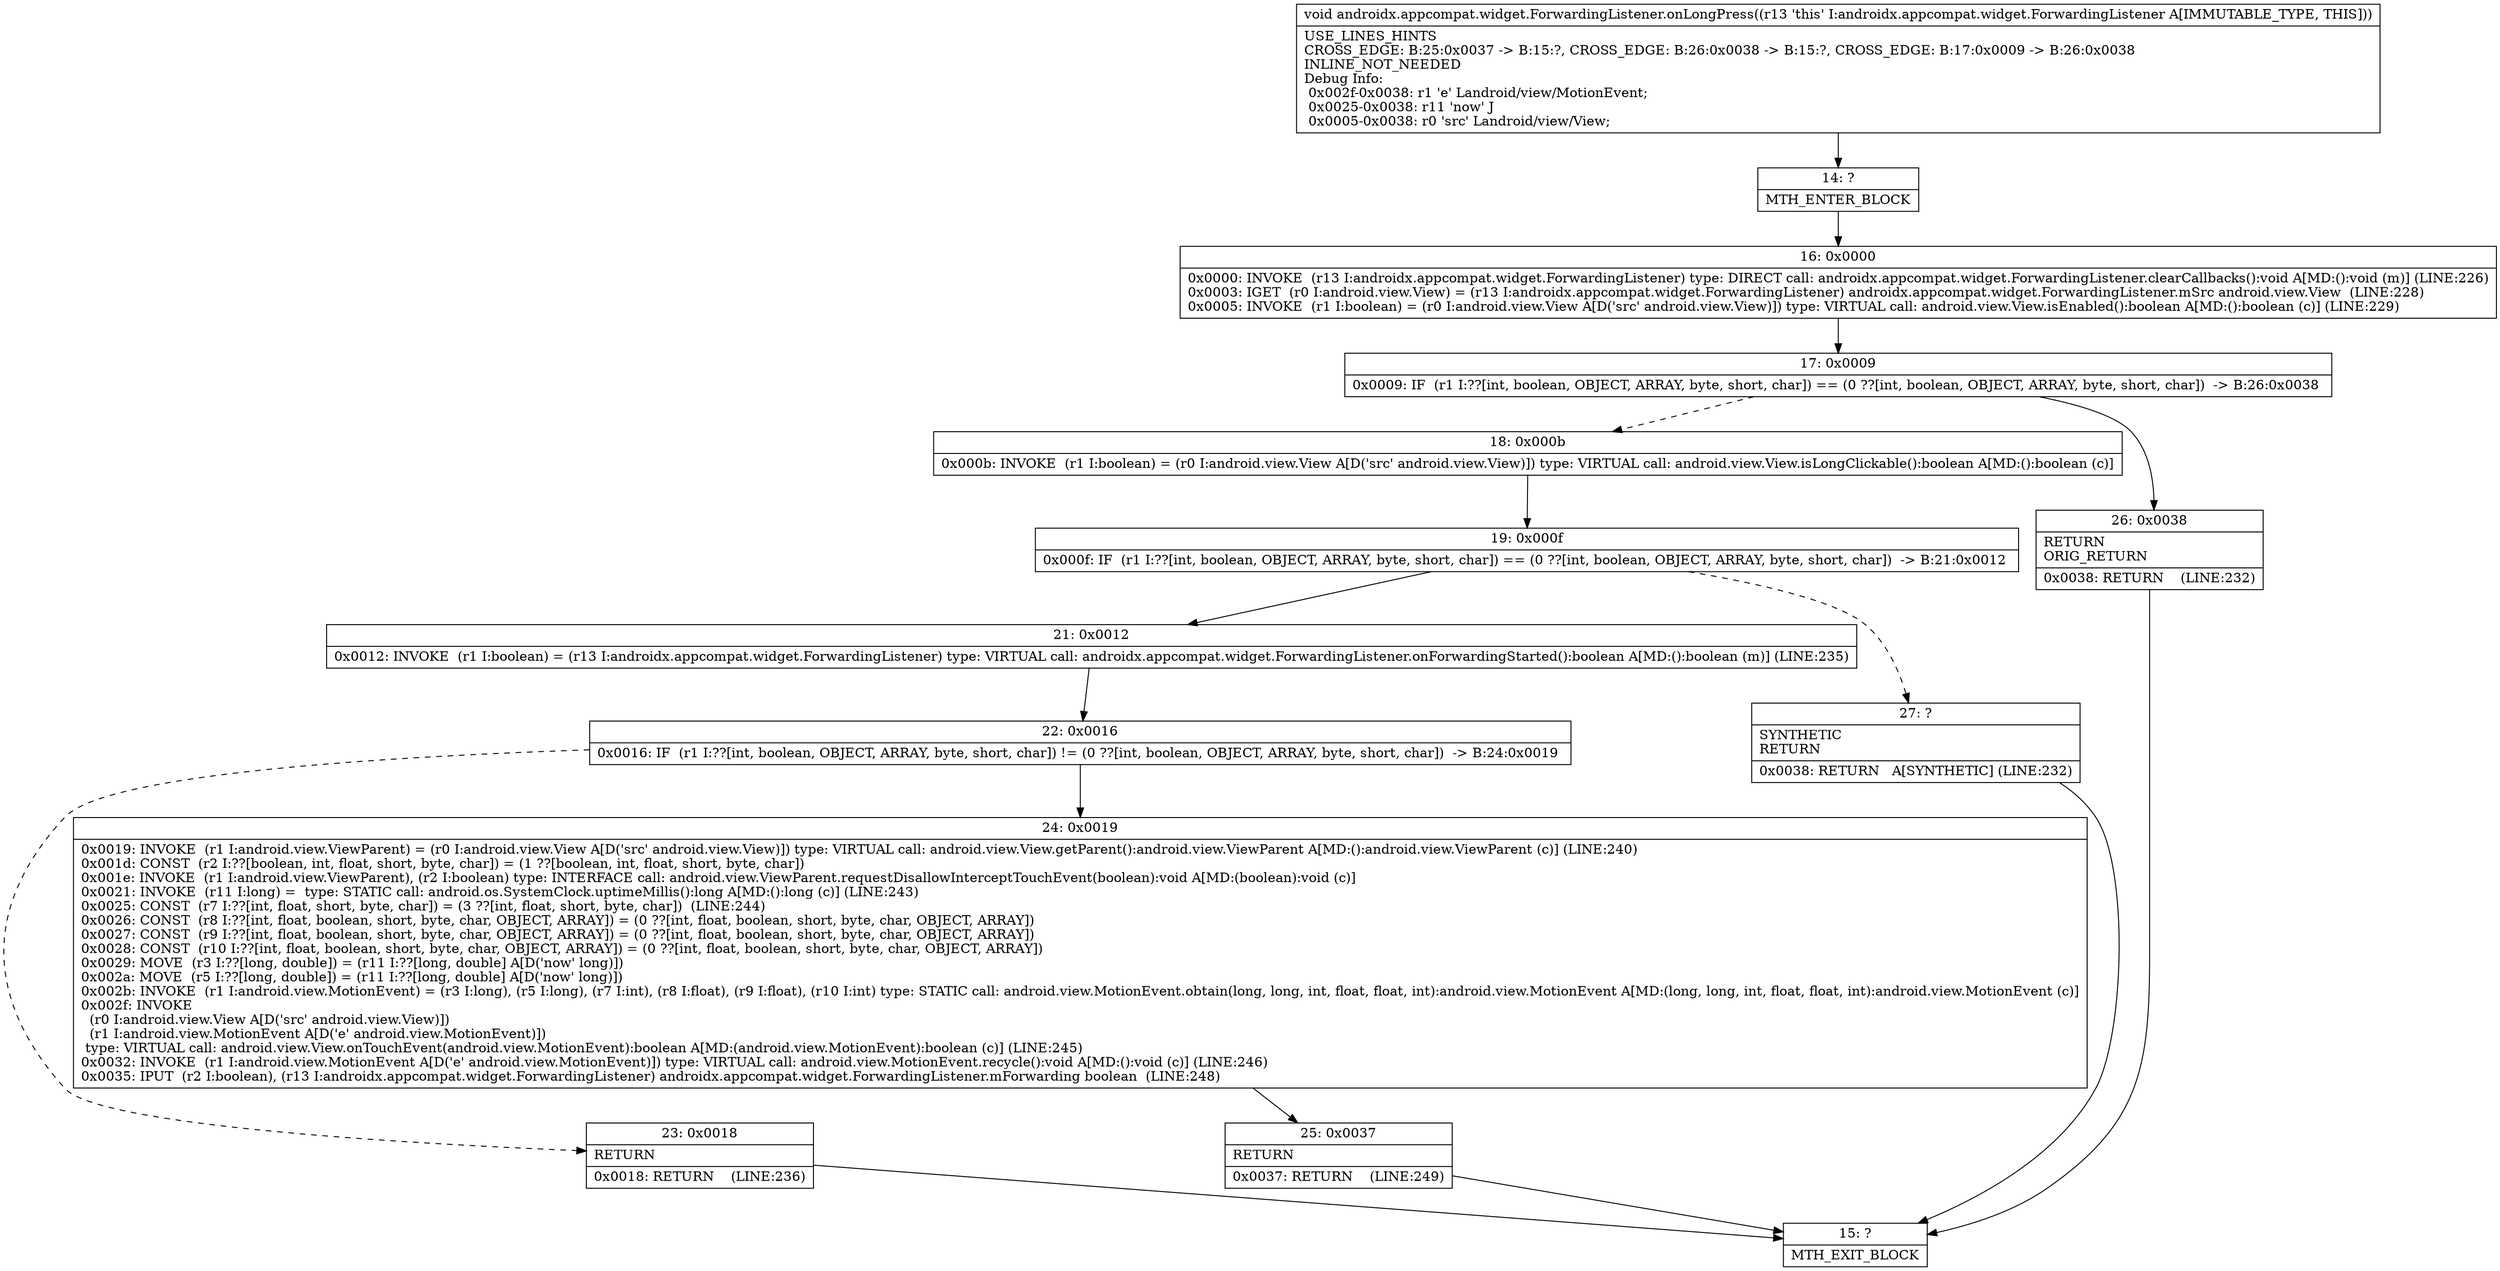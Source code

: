 digraph "CFG forandroidx.appcompat.widget.ForwardingListener.onLongPress()V" {
Node_14 [shape=record,label="{14\:\ ?|MTH_ENTER_BLOCK\l}"];
Node_16 [shape=record,label="{16\:\ 0x0000|0x0000: INVOKE  (r13 I:androidx.appcompat.widget.ForwardingListener) type: DIRECT call: androidx.appcompat.widget.ForwardingListener.clearCallbacks():void A[MD:():void (m)] (LINE:226)\l0x0003: IGET  (r0 I:android.view.View) = (r13 I:androidx.appcompat.widget.ForwardingListener) androidx.appcompat.widget.ForwardingListener.mSrc android.view.View  (LINE:228)\l0x0005: INVOKE  (r1 I:boolean) = (r0 I:android.view.View A[D('src' android.view.View)]) type: VIRTUAL call: android.view.View.isEnabled():boolean A[MD:():boolean (c)] (LINE:229)\l}"];
Node_17 [shape=record,label="{17\:\ 0x0009|0x0009: IF  (r1 I:??[int, boolean, OBJECT, ARRAY, byte, short, char]) == (0 ??[int, boolean, OBJECT, ARRAY, byte, short, char])  \-\> B:26:0x0038 \l}"];
Node_18 [shape=record,label="{18\:\ 0x000b|0x000b: INVOKE  (r1 I:boolean) = (r0 I:android.view.View A[D('src' android.view.View)]) type: VIRTUAL call: android.view.View.isLongClickable():boolean A[MD:():boolean (c)]\l}"];
Node_19 [shape=record,label="{19\:\ 0x000f|0x000f: IF  (r1 I:??[int, boolean, OBJECT, ARRAY, byte, short, char]) == (0 ??[int, boolean, OBJECT, ARRAY, byte, short, char])  \-\> B:21:0x0012 \l}"];
Node_21 [shape=record,label="{21\:\ 0x0012|0x0012: INVOKE  (r1 I:boolean) = (r13 I:androidx.appcompat.widget.ForwardingListener) type: VIRTUAL call: androidx.appcompat.widget.ForwardingListener.onForwardingStarted():boolean A[MD:():boolean (m)] (LINE:235)\l}"];
Node_22 [shape=record,label="{22\:\ 0x0016|0x0016: IF  (r1 I:??[int, boolean, OBJECT, ARRAY, byte, short, char]) != (0 ??[int, boolean, OBJECT, ARRAY, byte, short, char])  \-\> B:24:0x0019 \l}"];
Node_23 [shape=record,label="{23\:\ 0x0018|RETURN\l|0x0018: RETURN    (LINE:236)\l}"];
Node_15 [shape=record,label="{15\:\ ?|MTH_EXIT_BLOCK\l}"];
Node_24 [shape=record,label="{24\:\ 0x0019|0x0019: INVOKE  (r1 I:android.view.ViewParent) = (r0 I:android.view.View A[D('src' android.view.View)]) type: VIRTUAL call: android.view.View.getParent():android.view.ViewParent A[MD:():android.view.ViewParent (c)] (LINE:240)\l0x001d: CONST  (r2 I:??[boolean, int, float, short, byte, char]) = (1 ??[boolean, int, float, short, byte, char]) \l0x001e: INVOKE  (r1 I:android.view.ViewParent), (r2 I:boolean) type: INTERFACE call: android.view.ViewParent.requestDisallowInterceptTouchEvent(boolean):void A[MD:(boolean):void (c)]\l0x0021: INVOKE  (r11 I:long) =  type: STATIC call: android.os.SystemClock.uptimeMillis():long A[MD:():long (c)] (LINE:243)\l0x0025: CONST  (r7 I:??[int, float, short, byte, char]) = (3 ??[int, float, short, byte, char])  (LINE:244)\l0x0026: CONST  (r8 I:??[int, float, boolean, short, byte, char, OBJECT, ARRAY]) = (0 ??[int, float, boolean, short, byte, char, OBJECT, ARRAY]) \l0x0027: CONST  (r9 I:??[int, float, boolean, short, byte, char, OBJECT, ARRAY]) = (0 ??[int, float, boolean, short, byte, char, OBJECT, ARRAY]) \l0x0028: CONST  (r10 I:??[int, float, boolean, short, byte, char, OBJECT, ARRAY]) = (0 ??[int, float, boolean, short, byte, char, OBJECT, ARRAY]) \l0x0029: MOVE  (r3 I:??[long, double]) = (r11 I:??[long, double] A[D('now' long)]) \l0x002a: MOVE  (r5 I:??[long, double]) = (r11 I:??[long, double] A[D('now' long)]) \l0x002b: INVOKE  (r1 I:android.view.MotionEvent) = (r3 I:long), (r5 I:long), (r7 I:int), (r8 I:float), (r9 I:float), (r10 I:int) type: STATIC call: android.view.MotionEvent.obtain(long, long, int, float, float, int):android.view.MotionEvent A[MD:(long, long, int, float, float, int):android.view.MotionEvent (c)]\l0x002f: INVOKE  \l  (r0 I:android.view.View A[D('src' android.view.View)])\l  (r1 I:android.view.MotionEvent A[D('e' android.view.MotionEvent)])\l type: VIRTUAL call: android.view.View.onTouchEvent(android.view.MotionEvent):boolean A[MD:(android.view.MotionEvent):boolean (c)] (LINE:245)\l0x0032: INVOKE  (r1 I:android.view.MotionEvent A[D('e' android.view.MotionEvent)]) type: VIRTUAL call: android.view.MotionEvent.recycle():void A[MD:():void (c)] (LINE:246)\l0x0035: IPUT  (r2 I:boolean), (r13 I:androidx.appcompat.widget.ForwardingListener) androidx.appcompat.widget.ForwardingListener.mForwarding boolean  (LINE:248)\l}"];
Node_25 [shape=record,label="{25\:\ 0x0037|RETURN\l|0x0037: RETURN    (LINE:249)\l}"];
Node_27 [shape=record,label="{27\:\ ?|SYNTHETIC\lRETURN\l|0x0038: RETURN   A[SYNTHETIC] (LINE:232)\l}"];
Node_26 [shape=record,label="{26\:\ 0x0038|RETURN\lORIG_RETURN\l|0x0038: RETURN    (LINE:232)\l}"];
MethodNode[shape=record,label="{void androidx.appcompat.widget.ForwardingListener.onLongPress((r13 'this' I:androidx.appcompat.widget.ForwardingListener A[IMMUTABLE_TYPE, THIS]))  | USE_LINES_HINTS\lCROSS_EDGE: B:25:0x0037 \-\> B:15:?, CROSS_EDGE: B:26:0x0038 \-\> B:15:?, CROSS_EDGE: B:17:0x0009 \-\> B:26:0x0038\lINLINE_NOT_NEEDED\lDebug Info:\l  0x002f\-0x0038: r1 'e' Landroid\/view\/MotionEvent;\l  0x0025\-0x0038: r11 'now' J\l  0x0005\-0x0038: r0 'src' Landroid\/view\/View;\l}"];
MethodNode -> Node_14;Node_14 -> Node_16;
Node_16 -> Node_17;
Node_17 -> Node_18[style=dashed];
Node_17 -> Node_26;
Node_18 -> Node_19;
Node_19 -> Node_21;
Node_19 -> Node_27[style=dashed];
Node_21 -> Node_22;
Node_22 -> Node_23[style=dashed];
Node_22 -> Node_24;
Node_23 -> Node_15;
Node_24 -> Node_25;
Node_25 -> Node_15;
Node_27 -> Node_15;
Node_26 -> Node_15;
}

